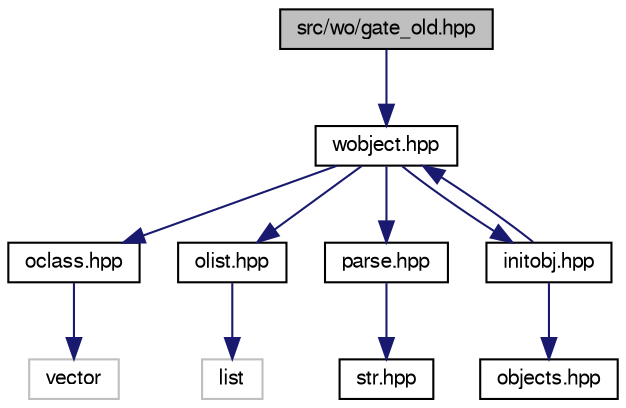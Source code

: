 digraph "src/wo/gate_old.hpp"
{
 // LATEX_PDF_SIZE
  bgcolor="transparent";
  edge [fontname="FreeSans",fontsize="10",labelfontname="FreeSans",labelfontsize="10"];
  node [fontname="FreeSans",fontsize="10",shape=record];
  Node1 [label="src/wo/gate_old.hpp",height=0.2,width=0.4,color="black", fillcolor="grey75", style="filled", fontcolor="black",tooltip=" "];
  Node1 -> Node2 [color="midnightblue",fontsize="10",style="solid",fontname="FreeSans"];
  Node2 [label="wobject.hpp",height=0.2,width=0.4,color="black",URL="$a00866.html",tooltip=" "];
  Node2 -> Node3 [color="midnightblue",fontsize="10",style="solid",fontname="FreeSans"];
  Node3 [label="oclass.hpp",height=0.2,width=0.4,color="black",URL="$a00626.html",tooltip=" "];
  Node3 -> Node4 [color="midnightblue",fontsize="10",style="solid",fontname="FreeSans"];
  Node4 [label="vector",height=0.2,width=0.4,color="grey75",tooltip=" "];
  Node2 -> Node5 [color="midnightblue",fontsize="10",style="solid",fontname="FreeSans"];
  Node5 [label="olist.hpp",height=0.2,width=0.4,color="black",URL="$a00632.html",tooltip=" "];
  Node5 -> Node6 [color="midnightblue",fontsize="10",style="solid",fontname="FreeSans"];
  Node6 [label="list",height=0.2,width=0.4,color="grey75",tooltip=" "];
  Node2 -> Node7 [color="midnightblue",fontsize="10",style="solid",fontname="FreeSans"];
  Node7 [label="parse.hpp",height=0.2,width=0.4,color="black",URL="$a00638.html",tooltip=" "];
  Node7 -> Node8 [color="midnightblue",fontsize="10",style="solid",fontname="FreeSans"];
  Node8 [label="str.hpp",height=0.2,width=0.4,color="black",URL="$a00179.html",tooltip=" "];
  Node2 -> Node9 [color="midnightblue",fontsize="10",style="solid",fontname="FreeSans"];
  Node9 [label="initobj.hpp",height=0.2,width=0.4,color="black",URL="$a00554.html",tooltip=" "];
  Node9 -> Node10 [color="midnightblue",fontsize="10",style="solid",fontname="FreeSans"];
  Node10 [label="objects.hpp",height=0.2,width=0.4,color="black",URL="$a00620.html",tooltip=" "];
  Node9 -> Node2 [color="midnightblue",fontsize="10",style="solid",fontname="FreeSans"];
}
